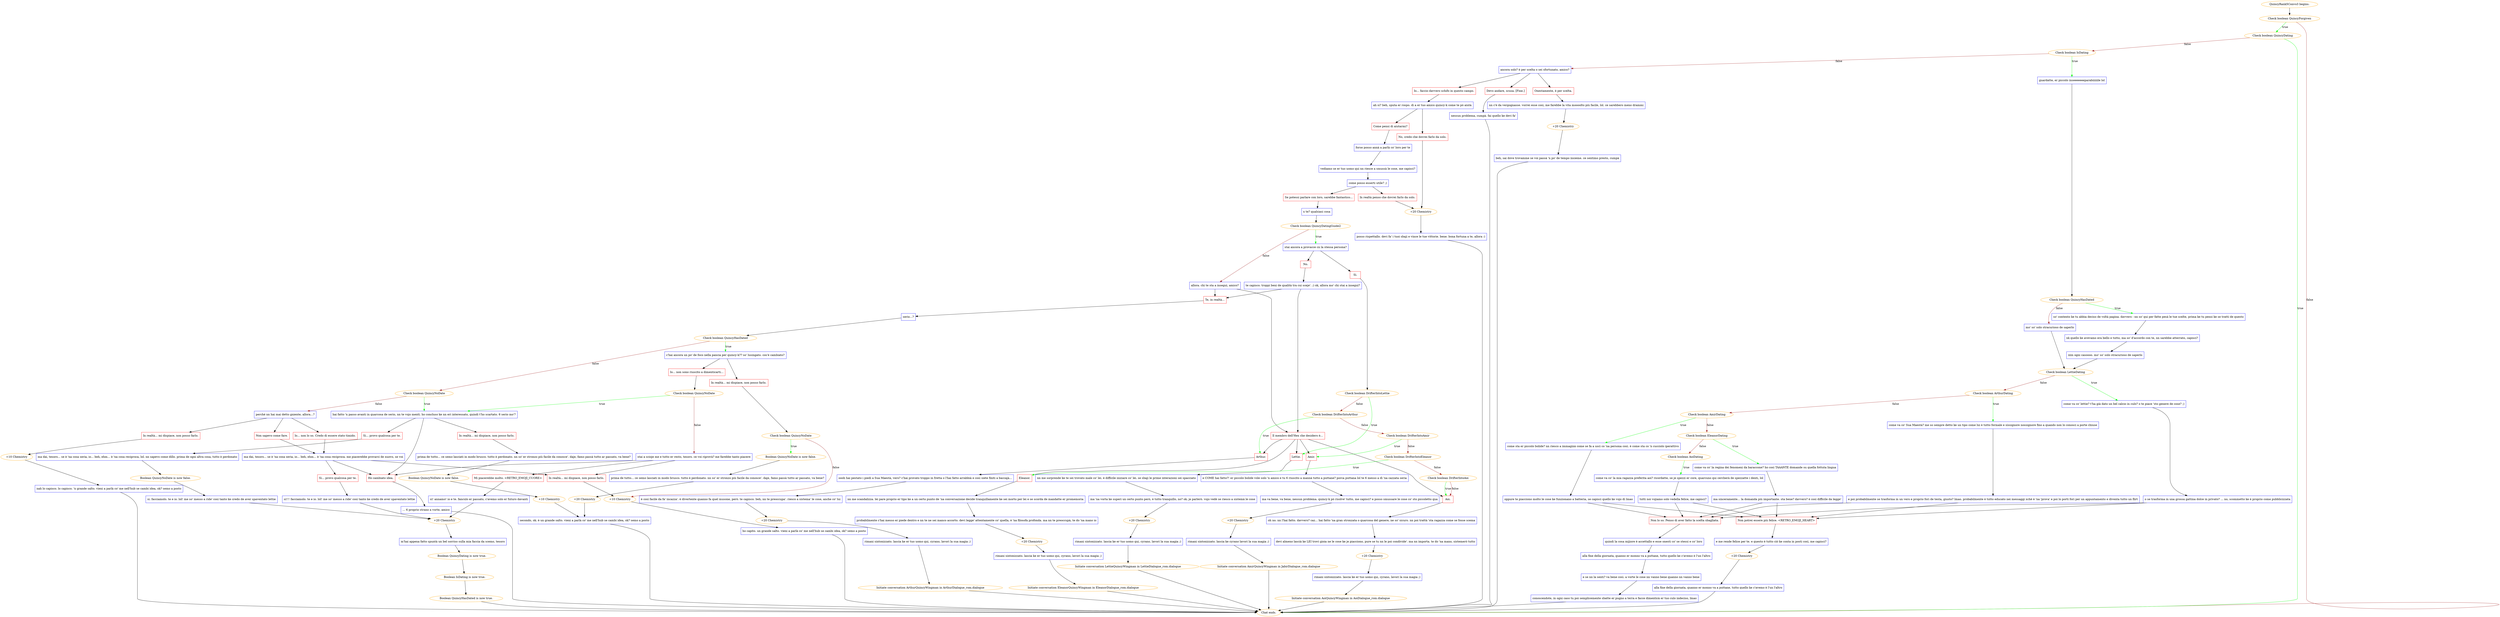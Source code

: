 digraph {
	"QuincyRank5Convo3 begins." [color=orange];
		"QuincyRank5Convo3 begins." -> j1777838566;
	j1777838566 [label="Check boolean QuincyForgiven",color=orange];
		j1777838566 -> j1114424847 [label=true,color=green];
		j1777838566 -> "Chat ends." [label=false,color=brown];
	j1114424847 [label="Check boolean QuincyDating",color=orange];
		j1114424847 -> "Chat ends." [label=true,color=green];
		j1114424847 -> j3036389292 [label=false,color=brown];
	"Chat ends." [color=orange];
	j3036389292 [label="Check boolean IsDating",color=orange];
		j3036389292 -> j2233472507 [label=true,color=green];
		j3036389292 -> j574992523 [label=false,color=brown];
	j2233472507 [label="guardatte, er piccolo inseeeeeeeparabiiiiiile lol",shape=box,color=blue];
		j2233472507 -> j4210153798;
	j574992523 [label="ancora solo? è per scelta o sei sfortunato, amico?",shape=box,color=blue];
		j574992523 -> j179161221;
		j574992523 -> j785555507;
		j574992523 -> j2424575910;
	j4210153798 [label="Check boolean QuincyHasDated",color=orange];
		j4210153798 -> j105379146 [label=true,color=green];
		j4210153798 -> j343785931 [label=false,color=brown];
	j179161221 [label="Onestamente, è per scelta.",shape=box,color=red];
		j179161221 -> j2918025492;
	j785555507 [label="Io... faccio davvero schifo in questo campo.",shape=box,color=red];
		j785555507 -> j1127775857;
	j2424575910 [label="Devo andare, scusa. [Fine.]",shape=box,color=red];
		j2424575910 -> j3433816189;
	j105379146 [label="so' contento ke tu abbia deciso de voltà pagina. davvero - nn so' qui per fatte pesà le tue scelte, prima ke tu pensi ke se tratti de questo",shape=box,color=blue];
		j105379146 -> j1182330782;
	j343785931 [label="mo' so' solo stracurioso de saperlo",shape=box,color=blue];
		j343785931 -> j4051092621;
	j2918025492 [label="nn c'è da vergognasse. vorrei esse così, me farebbe la vita moooolto più facile, lol. ce sarebbero meno drammi",shape=box,color=blue];
		j2918025492 -> j613589656;
	j1127775857 [label="ah sì? beh, sputa er rospo. dì a er tuo amico quincy-k come te pò aiutà",shape=box,color=blue];
		j1127775857 -> j3484390985;
		j1127775857 -> j2375553938;
	j3433816189 [label="nessun problema, cumpà. fai quello ke devi fa'",shape=box,color=blue];
		j3433816189 -> "Chat ends.";
	j1182330782 [label="xk quello ke avevamo era bello e tutto, ma so' d'accordo con te, nn sarebbe atterrato, capisci?",shape=box,color=blue];
		j1182330782 -> j554433955;
	j4051092621 [label="Check boolean LettieDating",color=orange];
		j4051092621 -> j2070945585 [label=true,color=green];
		j4051092621 -> j2403809706 [label=false,color=brown];
	j613589656 [label="+20 Chemistry",color=orange];
		j613589656 -> j2256363311;
	j3484390985 [label="Come pensi di aiutarmi?",shape=box,color=red];
		j3484390985 -> j2350942787;
	j2375553938 [label="No, credo che dovrei farlo da solo.",shape=box,color=red];
		j2375553938 -> j982834953;
	j554433955 [label="iiiin ogni casoooo. mo' so' solo stracurioso de saperlo",shape=box,color=blue];
		j554433955 -> j4051092621;
	j2070945585 [label="come va co' lettie? t'ha già dato un bel calcio in culo? o te piace 'sto genere de cose? ;)",shape=box,color=blue];
		j2070945585 -> j3443166320;
	j2403809706 [label="Check boolean ArthurDating",color=orange];
		j2403809706 -> j209189142 [label=true,color=green];
		j2403809706 -> j4145620795 [label=false,color=brown];
	j2256363311 [label="beh, sai dove trovamme se voi passà 'n po' de tempo insieme. ce sentimo presto, cumpà",shape=box,color=blue];
		j2256363311 -> "Chat ends.";
	j2350942787 [label="forse posso annà a parlà co' loro per te",shape=box,color=blue];
		j2350942787 -> j3363438151;
	j982834953 [label="+20 Chemistry",color=orange];
		j982834953 -> j31878293;
	j3443166320 [label="o se trasforma in una grossa gattina dolce in privato? ... no, scommetto ke è proprio come pubblicizzata",shape=box,color=blue];
		j3443166320 -> j1287710702;
		j3443166320 -> j667990583;
	j209189142 [label="come va co' Sua Maestà? me so sempre detto ke un tipo come lui è tutto formale e sìssignore nossignore fino a quando non lo conosci a porte chiuse",shape=box,color=blue];
		j209189142 -> j999500745;
	j4145620795 [label="Check boolean AmirDating",color=orange];
		j4145620795 -> j2532575647 [label=true,color=green];
		j4145620795 -> j1136085438 [label=false,color=brown];
	j3363438151 [label="vediamo se er tuo uomo qui nn riesce a smussà le cose, me capisci?",shape=box,color=blue];
		j3363438151 -> j74388374;
	j31878293 [label="posso rispettallo. devi fa' i tuoi sbaji e vince le tue vittorie. bene. bona fortuna a te, allora :)",shape=box,color=blue];
		j31878293 -> "Chat ends.";
	j1287710702 [label="Non potrei essere più felice. <RETRO_EMOJI_HEART>",shape=box,color=red];
		j1287710702 -> j3828061008;
	j667990583 [label="Non lo so. Penso di aver fatto la scelta sbagliata.",shape=box,color=red];
		j667990583 -> j1396196835;
	j999500745 [label="e poi probabilmente se trasforma in un vero e proprio fori de testa, giusto? lmao. probabilmente è tutto educato nei messaggi xché è 'na 'prova' e poi lo porti fori per un appuntamento e diventa tutto un flirt",shape=box,color=blue];
		j999500745 -> j1287710702;
		j999500745 -> j667990583;
	j2532575647 [label="come sta er piccolo bolide? nn riesco a immaginà come se fa a uscì co 'na persona così. è come sta co 'n cucciolo iperattivo",shape=box,color=blue];
		j2532575647 -> j1804788629;
	j1136085438 [label="Check boolean EleanorDating",color=orange];
		j1136085438 -> j99008478 [label=true,color=green];
		j1136085438 -> j4014131363 [label=false,color=brown];
	j74388374 [label="come posso esserti utile? ;)",shape=box,color=blue];
		j74388374 -> j3261019518;
		j74388374 -> j2541863795;
	j3828061008 [label="e me rende felice per te. e questo è tutto ciò ke conta in posti così, me capisci?",shape=box,color=blue];
		j3828061008 -> j4086836213;
	j1396196835 [label="quindi la cosa mijiore è accettallo e esse onesti co' se stessi e co' loro",shape=box,color=blue];
		j1396196835 -> j3679461680;
	j1804788629 [label="oppure te piacciono molto le cose ke funzionano a batteria, se capisci quello ke vojo dì lmao",shape=box,color=blue];
		j1804788629 -> j1287710702;
		j1804788629 -> j667990583;
	j99008478 [label="come va co' la regina dei fenomeni da baraccone? ho così TAAANTE domande su quella fottuta lingua",shape=box,color=blue];
		j99008478 -> j1137880187;
	j4014131363 [label="Check boolean AoiDating",color=orange];
		j4014131363 -> j2793314304 [label=true,color=green];
	j3261019518 [label="Se potessi parlare con loro, sarebbe fantastico...",shape=box,color=red];
		j3261019518 -> j2618927735;
	j2541863795 [label="In realtà penso che dovrei farlo da solo.",shape=box,color=red];
		j2541863795 -> j982834953;
	j4086836213 [label="+20 Chemistry",color=orange];
		j4086836213 -> j2282882390;
	j3679461680 [label="alla fine della giornata, quanno er monno va a puttane, tutto quello ke c'avemo è l'un l'altro",shape=box,color=blue];
		j3679461680 -> j1421632660;
	j1137880187 [label="ma sinceramente... la domanda più importante. sta bene? davvero? è così difficile da legge'",shape=box,color=blue];
		j1137880187 -> j1287710702;
		j1137880187 -> j667990583;
	j2793314304 [label="come va co' la mia ragazza preferita aoi? ricordatte, se je spezzi er core, quarcuno qui cercherà de spezzatte i denti, lol",shape=box,color=blue];
		j2793314304 -> j3763842045;
	j2618927735 [label="x te? qualsiasi cosa",shape=box,color=blue];
		j2618927735 -> j3498068486;
	j2282882390 [label="alla fine della giornata, quanno er monno va a puttane, tutto quello ke c'avemo è l'un l'altro",shape=box,color=blue];
		j2282882390 -> "Chat ends.";
	j1421632660 [label="e se nn la senti? va bene così. a vorte le cose nn vanno bene quanno nn vanno bene",shape=box,color=blue];
		j1421632660 -> j1067671827;
	j3763842045 [label="tutti noi vojiamo solo vedella felice, me capisci?",shape=box,color=blue];
		j3763842045 -> j1287710702;
		j3763842045 -> j667990583;
	j3498068486 [label="Check boolean QuincyDatingGuide2",color=orange];
		j3498068486 -> j2283640573 [label=true,color=green];
		j3498068486 -> j1991676834 [label=false,color=brown];
	j1067671827 [label="conoscendote, in ogni caso tu poi semplicemente sbatte er pugno a terra e facce dimenticà er tuo culo indeciso, lmao",shape=box,color=blue];
		j1067671827 -> "Chat ends.";
	j2283640573 [label="stai ancora a provacce cn la stessa persona?",shape=box,color=blue];
		j2283640573 -> j1892751531;
		j2283640573 -> j1280727636;
	j1991676834 [label="allora. chi te sta a inseguì, amico?",shape=box,color=blue];
		j1991676834 -> j181330162;
		j1991676834 -> j4157408244;
	j1892751531 [label="No.",shape=box,color=red];
		j1892751531 -> j1761212789;
	j1280727636 [label="Sì.",shape=box,color=red];
		j1280727636 -> j2151359220;
	j181330162 [label="Il membro dell'Hex che desidero è...",shape=box,color=red];
		j181330162 -> j556618490;
		j181330162 -> j3196110362;
		j181330162 -> j4037012092;
		j181330162 -> j1467650865;
		j181330162 -> j606483234;
	j4157408244 [label="Te, in realtà...",shape=box,color=red];
		j4157408244 -> j3472499529;
	j1761212789 [label="te capisco. troppi beni de qualità tra cui sceje'. ;) ok, allora mo' chi stai a inseguì?",shape=box,color=blue];
		j1761212789 -> j181330162;
		j1761212789 -> j4157408244;
	j2151359220 [label="Check boolean DrifterIntoLettie",color=orange];
		j2151359220 -> j556618490 [label=true,color=green];
		j2151359220 -> j4136109529 [label=false,color=brown];
	j556618490 [label="Lettie.",shape=box,color=red];
		j556618490 -> j1517515174;
	j3196110362 [label="Arthur.",shape=box,color=red];
		j3196110362 -> j1548013026;
	j4037012092 [label="Amir.",shape=box,color=red];
		j4037012092 -> j3670116912;
	j1467650865 [label="Eleanor.",shape=box,color=red];
		j1467650865 -> j1388613966;
	j606483234 [label="Aoi.",shape=box,color=red];
		j606483234 -> j2066038429;
	j3472499529 [label="serio...?",shape=box,color=blue];
		j3472499529 -> j2390964830;
	j4136109529 [label="Check boolean DrifterIntoArthur",color=orange];
		j4136109529 -> j3196110362 [label=true,color=green];
		j4136109529 -> j1182576796 [label=false,color=brown];
	j1517515174 [label="nn me sorprende ke te sei trovato male co' lei. è difficile iniziare co' lei. se sbaji le prime interazioni sei spacciato",shape=box,color=blue];
		j1517515174 -> j1493934185;
	j1548013026 [label="oooh hai pestato i piedi a Sua Maestà, vero? c'hai provato troppo in fretta o l'hai fatto arrabbià e così siete finiti a baccajà...",shape=box,color=blue];
		j1548013026 -> j3017238397;
	j3670116912 [label="e COME hai fatto?! er piccolo bolide vole solo 'n amico e tu 6 riuscito a mannà tutto a puttane? porca puttana lol te 6 messo a dì 'na cazzata seria",shape=box,color=blue];
		j3670116912 -> j2649979866;
	j1388613966 [label="nn me scandalizza. lei pare proprio er tipo ke a un certo punto de 'na conversazione decide tranquillamente ke sei morto per lei e se scorda de mandatte er promemoria",shape=box,color=blue];
		j1388613966 -> j3992794213;
	j2066038429 [label="oh no. nn l'hai fatto. davvero? caz... hai fatto 'na gran stronzata o quarcosa del genere, ne so' sicuro. nn poi trattà 'sta ragazza come se fosse scema",shape=box,color=blue];
		j2066038429 -> j3797124614;
	j2390964830 [label="Check boolean QuincyHasDated",color=orange];
		j2390964830 -> j3864839552 [label=true,color=green];
		j2390964830 -> j1969481395 [label=false,color=brown];
	j1182576796 [label="Check boolean DrifterIntoAmir",color=orange];
		j1182576796 -> j4037012092 [label=true,color=green];
		j1182576796 -> j2885855778 [label=false,color=brown];
	j1493934185 [label="ma 'na vorta ke superi un certo punto però, è tutto tranquillo, no? ok. je parlerò. vojo vedè se riesco a sistemà le cose",shape=box,color=blue];
		j1493934185 -> j4063033579;
	j3017238397 [label="è così facile da fa' incazza'. è divertente quanno fa quel musone, però. te capisco. beh, nn te preoccupa'. riesco a sistema' le cose, anche co' lui",shape=box,color=blue];
		j3017238397 -> j1481362715;
	j2649979866 [label="ma va bene, va bene, nessun problema. quincy-k pò risolve' tutto, me capisci? e posso smussare le cose co' sto piccoletto qua",shape=box,color=blue];
		j2649979866 -> j3538246258;
	j3992794213 [label="probabilmente c'hai messo er piede dentro e nn te ne sei manco accorto. devi legge' attentamente co' quella, è 'na filosofa profonda. ma nn te preoccupà, te do 'na mano io",shape=box,color=blue];
		j3992794213 -> j4120514766;
	j3797124614 [label="devi almeno lascià ke LEI trovi gioia ne le cose ke je piacciono, pure se tu nn le poi condivide'. ma nn importa. te do 'na mano, sistemerò tutto",shape=box,color=blue];
		j3797124614 -> j3497640893;
	j3864839552 [label="c'hai ancora un po' de foco nella pancia per quincy-k?? so' lusingato. cos'è cambiato?",shape=box,color=blue];
		j3864839552 -> j2103940717;
		j3864839552 -> j1153782342;
	j1969481395 [label="Check boolean QuincyNoDate",color=orange];
		j1969481395 -> j2025820499 [label=true,color=green];
		j1969481395 -> j680031183 [label=false,color=brown];
	j2885855778 [label="Check boolean DrifterIntoEleanor",color=orange];
		j2885855778 -> j1467650865 [label=true,color=green];
		j2885855778 -> j3198657663 [label=false,color=brown];
	j4063033579 [label="+20 Chemistry",color=orange];
		j4063033579 -> j2887823708;
	j1481362715 [label="+20 Chemistry",color=orange];
		j1481362715 -> j4114611054;
	j3538246258 [label="+20 Chemistry",color=orange];
		j3538246258 -> j2924242260;
	j4120514766 [label="+20 Chemistry",color=orange];
		j4120514766 -> j1398369469;
	j3497640893 [label="+20 Chemistry",color=orange];
		j3497640893 -> j1010498609;
	j2103940717 [label="Io... non sono riuscito a dimenticarti...",shape=box,color=red];
		j2103940717 -> j1466706628;
	j1153782342 [label="In realtà... mi dispiace, non posso farlo.",shape=box,color=red];
		j1153782342 -> j2840203252;
	j2025820499 [label="hai fatto 'n passo avanti in quarcosa de serio, nn te vojo mentì. ho concluso ke nn eri interessato, quindi t'ho scartato. 6 serio mo'?",shape=box,color=blue];
		j2025820499 -> j1155007945;
		j2025820499 -> j2795897165;
		j2025820499 -> j157778329;
	j680031183 [label="perché nn hai mai detto gniente, allora...?",shape=box,color=blue];
		j680031183 -> j2711542833;
		j680031183 -> j491668015;
		j680031183 -> j2419644097;
	j3198657663 [label="Check boolean DrifterIntoAoi",color=orange];
		j3198657663 -> j606483234 [label=true,color=green];
		j3198657663 -> j606483234 [label=false,color=brown];
	j2887823708 [label="rimani sintonizzato. lascia ke er tuo uomo qui, cyrano, lavori la sua magia ;)",shape=box,color=blue];
		j2887823708 -> "Initiate conversation LettieQuincyWingman in LettieDialogue_rom.dialogue";
	j4114611054 [label="rimani sintonizzato. lascia ke er tuo uomo qui, cyrano, lavori la sua magia ;)",shape=box,color=blue];
		j4114611054 -> "Initiate conversation ArthurQuincyWingman in ArthurDialogue_rom.dialogue";
	j2924242260 [label="rimani sintonizzato. lascia ke cyrano lavori la sua magia ;)",shape=box,color=blue];
		j2924242260 -> "Initiate conversation AmirQuincyWingman in JabirDialogue_rom.dialogue";
	j1398369469 [label="rimani sintonizzato. lascia ke er tuo uomo qui, cyrano, lavori la sua magia ;)",shape=box,color=blue];
		j1398369469 -> "Initiate conversation EleanorQuincyWingman in EleanorDialogue_rom.dialogue";
	j1010498609 [label="rimani sintonizzato. lascia ke er tuo uomo qui, cyrano, lavori la sua magia ;)",shape=box,color=blue];
		j1010498609 -> "Initiate conversation AoiQuincyWingman in AoiDialogue_rom.dialogue";
	j1466706628 [label="Check boolean QuincyNoDate",color=orange];
		j1466706628 -> j2025820499 [label=true,color=green];
		j1466706628 -> j1366778109 [label=false,color=brown];
	j2840203252 [label="Check boolean QuincyNoDate",color=orange];
		j2840203252 -> j2848901168 [label=true,color=green];
		j2840203252 -> j821271867 [label=false,color=brown];
	j1155007945 [label="Sì... provo qualcosa per te.",shape=box,color=red];
		j1155007945 -> j1961557428;
	j2795897165 [label="In realtà... mi dispiace, non posso farlo.",shape=box,color=red];
		j2795897165 -> j4229983367;
	j157778329 [label="Ho cambiato idea.",shape=box,color=red];
		j157778329 -> j3060769243;
	j2711542833 [label="Io... non lo so. Credo di essere stato timido.",shape=box,color=red];
		j2711542833 -> j235960928;
	j491668015 [label="Non sapevo come fare.",shape=box,color=red];
		j491668015 -> j235960928;
	j2419644097 [label="In realtà... mi dispiace, non posso farlo.",shape=box,color=red];
		j2419644097 -> j2721206706;
	"Initiate conversation LettieQuincyWingman in LettieDialogue_rom.dialogue" [label="Initiate conversation LettieQuincyWingman in LettieDialogue_rom.dialogue",color=orange];
		"Initiate conversation LettieQuincyWingman in LettieDialogue_rom.dialogue" -> "Chat ends.";
	"Initiate conversation ArthurQuincyWingman in ArthurDialogue_rom.dialogue" [label="Initiate conversation ArthurQuincyWingman in ArthurDialogue_rom.dialogue",color=orange];
		"Initiate conversation ArthurQuincyWingman in ArthurDialogue_rom.dialogue" -> "Chat ends.";
	"Initiate conversation AmirQuincyWingman in JabirDialogue_rom.dialogue" [label="Initiate conversation AmirQuincyWingman in JabirDialogue_rom.dialogue",color=orange];
		"Initiate conversation AmirQuincyWingman in JabirDialogue_rom.dialogue" -> "Chat ends.";
	"Initiate conversation EleanorQuincyWingman in EleanorDialogue_rom.dialogue" [label="Initiate conversation EleanorQuincyWingman in EleanorDialogue_rom.dialogue",color=orange];
		"Initiate conversation EleanorQuincyWingman in EleanorDialogue_rom.dialogue" -> "Chat ends.";
	"Initiate conversation AoiQuincyWingman in AoiDialogue_rom.dialogue" [label="Initiate conversation AoiQuincyWingman in AoiDialogue_rom.dialogue",color=orange];
		"Initiate conversation AoiQuincyWingman in AoiDialogue_rom.dialogue" -> "Chat ends.";
	j1366778109 [label="stai a scioje me e tutto er resto, tesoro. ce voi riprovà? me farebbe tanto piacere",shape=box,color=blue];
		j1366778109 -> j2727805857;
		j1366778109 -> j3822709501;
		j1366778109 -> j157778329;
	j2848901168 [label="Boolean QuincyNoDate is now false.",color=orange];
		j2848901168 -> j3517808712;
	j821271867 [label="+10 Chemistry",color=orange];
		j821271867 -> j1360565934;
	j1961557428 [label="ma dai, tesoro... se è 'na cosa seria, io... beh, ehm... è 'na cosa reciproca, lol. nn sapevo come dillo. prima de ogni altra cosa, tutto è perdonato",shape=box,color=blue];
		j1961557428 -> j1349344003;
	j4229983367 [label="prima de tutto... ce semo lasciati in modo brusco. tutto è perdonato. nn so' er stronzo più facile da conosce'. daje, famo passà tutto ar passato, va bene?",shape=box,color=blue];
		j4229983367 -> j4016905381;
	j3060769243 [label="... 6 proprio strano a vorte, amico",shape=box,color=blue];
		j3060769243 -> "Chat ends.";
	j235960928 [label="ma dai, tesoro... se è 'na cosa seria, io... beh, ehm... è 'na cosa reciproca. me piacerebbe provarci de nuovo, se voi",shape=box,color=blue];
		j235960928 -> j2909190871;
		j235960928 -> j3822709501;
		j235960928 -> j157778329;
	j2721206706 [label="+10 Chemistry",color=orange];
		j2721206706 -> j3481105575;
	j2727805857 [label="Mi piacerebbe molto. <RETRO_EMOJI_CUORE>",shape=box,color=red];
		j2727805857 -> j4120106543;
	j3822709501 [label="In realtà... mi dispiace, non posso farlo.",shape=box,color=red];
		j3822709501 -> j821271867;
	j3517808712 [label="prima de tutto... ce semo lasciati in modo brusco. tutto è perdonato. nn so' er stronzo più facile da conosce'. daje, famo passà tutto ar passato, va bene?",shape=box,color=blue];
		j3517808712 -> j1013981859;
	j1360565934 [label="ho capito. un grande salto. vieni a parlà co' me nell'hub se cambi idea, ok? semo a posto",shape=box,color=blue];
		j1360565934 -> "Chat ends.";
	j1349344003 [label="Boolean QuincyNoDate is now false.",color=orange];
		j1349344003 -> j251976093;
	j4016905381 [label="Boolean QuincyNoDate is now false.",color=orange];
		j4016905381 -> j478450087;
	j2909190871 [label="Sì... provo qualcosa per te.",shape=box,color=red];
		j2909190871 -> j1389922769;
	j3481105575 [label="nah lo capisco. lo capisco. 'n grande salto. vieni a parlà co' me nell'hub se cambi idea, ok? semo a posto",shape=box,color=blue];
		j3481105575 -> "Chat ends.";
	j4120106543 [label="sì! annamo! io e te. fanculo er passato, c'avemo solo er futuro davanti",shape=box,color=blue];
		j4120106543 -> j2039924210;
	j1013981859 [label="+20 Chemistry",color=orange];
		j1013981859 -> j2535703989;
	j251976093 [label="sì. facciamolo. te e io. lol! me so' messo a ride' così tanto ke credo de aver spaventato lettie",shape=box,color=blue];
		j251976093 -> j2039924210;
	j478450087 [label="+10 Chemistry",color=orange];
		j478450087 -> j2535703989;
	j1389922769 [label="sì!!! facciamolo. te e io. lol! me so' messo a ride' così tanto ke credo de aver spaventato lettie",shape=box,color=blue];
		j1389922769 -> j2039924210;
	j2039924210 [label="+20 Chemistry",color=orange];
		j2039924210 -> j2081440794;
	j2535703989 [label="secondo, ok. è un grande salto. vieni a parlà co' me nell'hub se cambi idea, ok? semo a posto",shape=box,color=blue];
		j2535703989 -> "Chat ends.";
	j2081440794 [label="m'hai appena fatto spuntà un bel sorriso sulla mia faccia da scemo, tesoro",shape=box,color=blue];
		j2081440794 -> j2142582358;
	j2142582358 [label="Boolean QuincyDating is now true.",color=orange];
		j2142582358 -> j298934775;
	j298934775 [label="Boolean IsDating is now true.",color=orange];
		j298934775 -> j1145642415;
	j1145642415 [label="Boolean QuincyHasDated is now true.",color=orange];
		j1145642415 -> "Chat ends.";
}